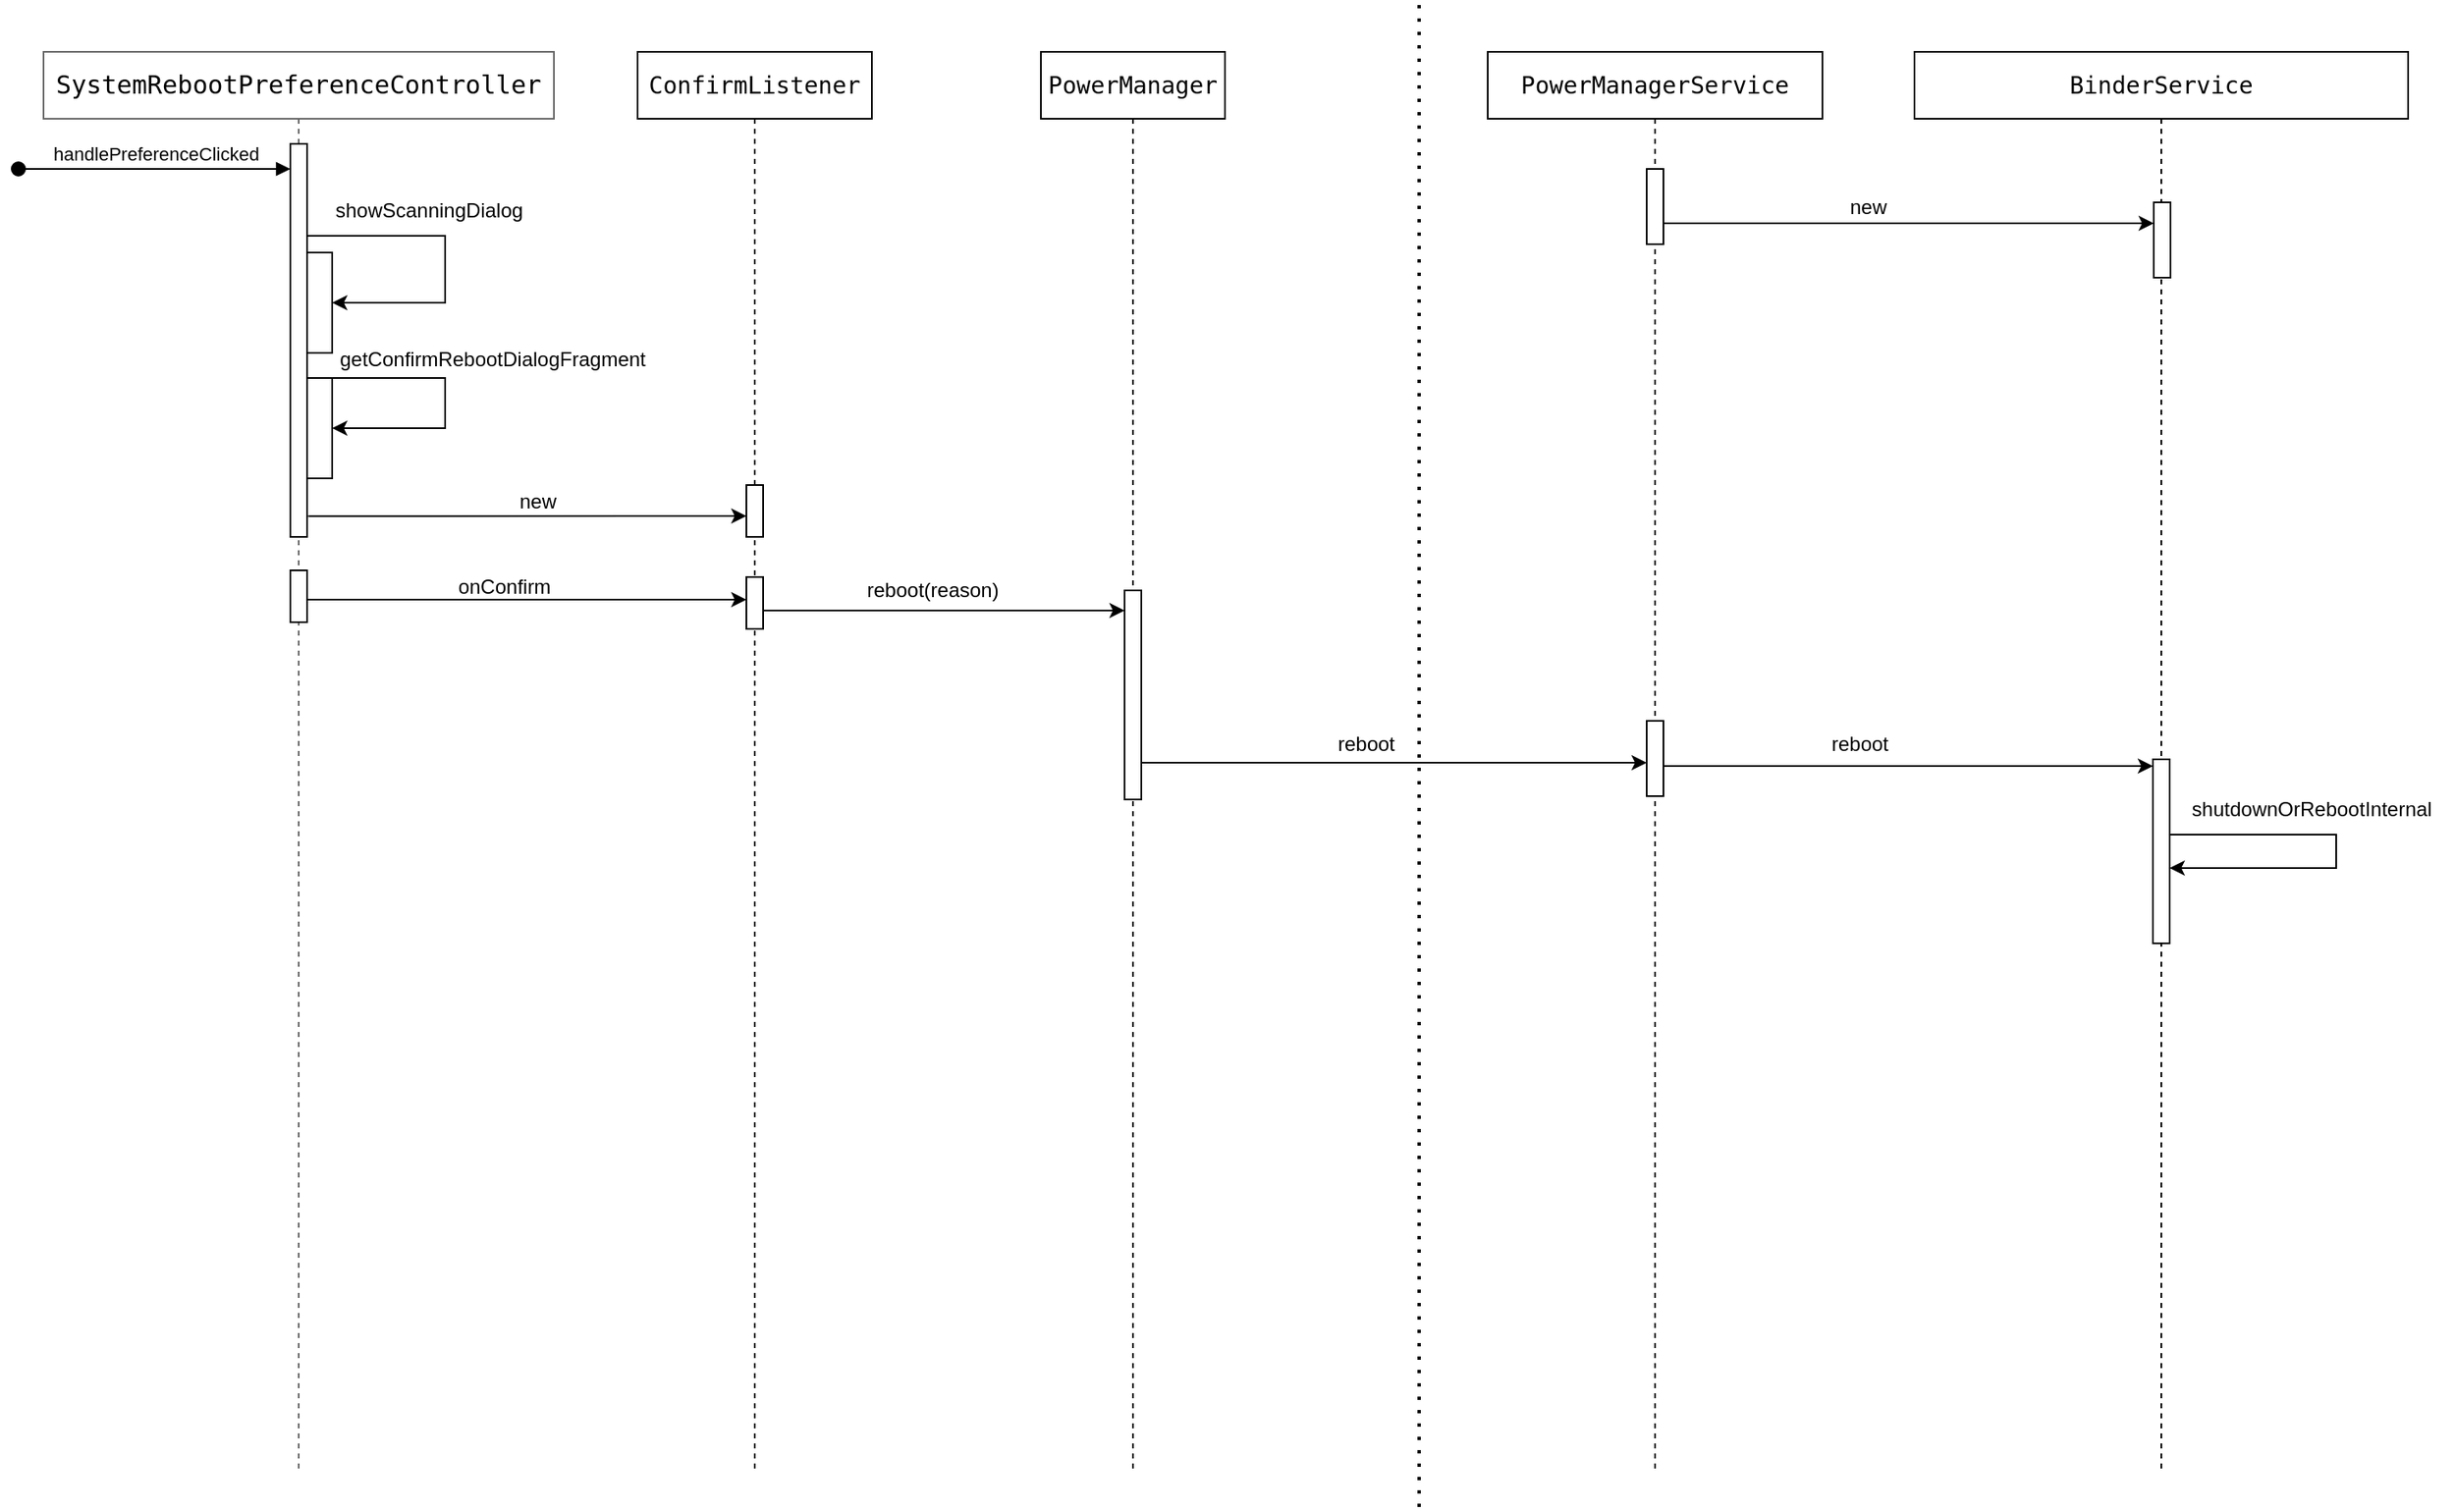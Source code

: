 <mxfile version="21.7.5" type="github">
  <diagram name="Page-1" id="2YBvvXClWsGukQMizWep">
    <mxGraphModel dx="2284" dy="771" grid="1" gridSize="10" guides="1" tooltips="1" connect="1" arrows="1" fold="1" page="1" pageScale="1" pageWidth="850" pageHeight="1100" math="0" shadow="0">
      <root>
        <mxCell id="0" />
        <mxCell id="1" parent="0" />
        <mxCell id="wsWi3bMlTMWLQj8raXSB-1" value="&lt;div style=&quot;font-family: &amp;quot;Source Code Pro&amp;quot;, monospace; font-size: 11.3pt;&quot;&gt;&lt;font color=&quot;#000000&quot;&gt;SystemRebootPreferenceController&lt;/font&gt;&lt;/div&gt;" style="shape=umlLifeline;perimeter=lifelinePerimeter;whiteSpace=wrap;html=1;container=0;dropTarget=0;collapsible=0;recursiveResize=0;outlineConnect=0;portConstraint=eastwest;newEdgeStyle={&quot;edgeStyle&quot;:&quot;elbowEdgeStyle&quot;,&quot;elbow&quot;:&quot;vertical&quot;,&quot;curved&quot;:0,&quot;rounded&quot;:0};fillColor=default;fontColor=#333333;strokeColor=#666666;" parent="1" vertex="1">
          <mxGeometry x="-130" y="70" width="305" height="850" as="geometry" />
        </mxCell>
        <mxCell id="wsWi3bMlTMWLQj8raXSB-2" value="" style="html=1;points=[];perimeter=orthogonalPerimeter;outlineConnect=0;targetShapes=umlLifeline;portConstraint=eastwest;newEdgeStyle={&quot;edgeStyle&quot;:&quot;elbowEdgeStyle&quot;,&quot;elbow&quot;:&quot;vertical&quot;,&quot;curved&quot;:0,&quot;rounded&quot;:0};" parent="wsWi3bMlTMWLQj8raXSB-1" vertex="1">
          <mxGeometry x="147.5" y="55" width="10" height="235" as="geometry" />
        </mxCell>
        <mxCell id="wsWi3bMlTMWLQj8raXSB-3" value="handlePreferenceClicked" style="html=1;verticalAlign=bottom;startArrow=oval;endArrow=block;startSize=8;edgeStyle=elbowEdgeStyle;elbow=vertical;curved=0;rounded=0;" parent="wsWi3bMlTMWLQj8raXSB-1" target="wsWi3bMlTMWLQj8raXSB-2" edge="1">
          <mxGeometry relative="1" as="geometry">
            <mxPoint x="-15" y="70" as="sourcePoint" />
          </mxGeometry>
        </mxCell>
        <mxCell id="ExgLq3ulv9b8SYXM1K6a-39" value="" style="html=1;points=[];perimeter=orthogonalPerimeter;outlineConnect=0;targetShapes=umlLifeline;portConstraint=eastwest;newEdgeStyle={&quot;edgeStyle&quot;:&quot;elbowEdgeStyle&quot;,&quot;elbow&quot;:&quot;vertical&quot;,&quot;curved&quot;:0,&quot;rounded&quot;:0};" vertex="1" parent="wsWi3bMlTMWLQj8raXSB-1">
          <mxGeometry x="147.5" y="310" width="10" height="31" as="geometry" />
        </mxCell>
        <mxCell id="wsWi3bMlTMWLQj8raXSB-9" value="&lt;div style=&quot;font-family: &amp;quot;Source Code Pro&amp;quot;, monospace; font-size: 11.3pt;&quot;&gt;&lt;div style=&quot;font-size: 11.3pt;&quot;&gt;&lt;div style=&quot;font-size: 10.5pt;&quot;&gt;PowerManagerService&lt;/div&gt;&lt;/div&gt;&lt;/div&gt;" style="shape=umlLifeline;perimeter=lifelinePerimeter;whiteSpace=wrap;html=1;container=0;dropTarget=0;collapsible=0;recursiveResize=0;outlineConnect=0;portConstraint=eastwest;newEdgeStyle={&quot;edgeStyle&quot;:&quot;elbowEdgeStyle&quot;,&quot;elbow&quot;:&quot;vertical&quot;,&quot;curved&quot;:0,&quot;rounded&quot;:0};" parent="1" vertex="1">
          <mxGeometry x="733" y="70" width="200" height="850" as="geometry" />
        </mxCell>
        <mxCell id="wsWi3bMlTMWLQj8raXSB-10" style="edgeStyle=elbowEdgeStyle;rounded=0;orthogonalLoop=1;jettySize=auto;html=1;elbow=vertical;curved=0;" parent="wsWi3bMlTMWLQj8raXSB-9" target="wsWi3bMlTMWLQj8raXSB-9" edge="1">
          <mxGeometry relative="1" as="geometry">
            <mxPoint x="100" y="250" as="sourcePoint" />
          </mxGeometry>
        </mxCell>
        <mxCell id="wsWi3bMlTMWLQj8raXSB-71" value="" style="html=1;points=[];perimeter=orthogonalPerimeter;outlineConnect=0;targetShapes=umlLifeline;portConstraint=eastwest;newEdgeStyle={&quot;edgeStyle&quot;:&quot;elbowEdgeStyle&quot;,&quot;elbow&quot;:&quot;vertical&quot;,&quot;curved&quot;:0,&quot;rounded&quot;:0};" parent="wsWi3bMlTMWLQj8raXSB-9" vertex="1">
          <mxGeometry x="95" y="400" width="10" height="45" as="geometry" />
        </mxCell>
        <mxCell id="ExgLq3ulv9b8SYXM1K6a-30" value="" style="html=1;points=[];perimeter=orthogonalPerimeter;outlineConnect=0;targetShapes=umlLifeline;portConstraint=eastwest;newEdgeStyle={&quot;edgeStyle&quot;:&quot;elbowEdgeStyle&quot;,&quot;elbow&quot;:&quot;vertical&quot;,&quot;curved&quot;:0,&quot;rounded&quot;:0};" vertex="1" parent="wsWi3bMlTMWLQj8raXSB-9">
          <mxGeometry x="95" y="70" width="10" height="45" as="geometry" />
        </mxCell>
        <mxCell id="wsWi3bMlTMWLQj8raXSB-12" value="&lt;div style=&quot;font-family: &amp;quot;Source Code Pro&amp;quot;, monospace; font-size: 11.3pt;&quot;&gt;&lt;div style=&quot;font-size: 10.5pt;&quot;&gt;ConfirmListener&lt;/div&gt;&lt;/div&gt;" style="shape=umlLifeline;perimeter=lifelinePerimeter;whiteSpace=wrap;html=1;container=0;dropTarget=0;collapsible=0;recursiveResize=0;outlineConnect=0;portConstraint=eastwest;newEdgeStyle={&quot;edgeStyle&quot;:&quot;elbowEdgeStyle&quot;,&quot;elbow&quot;:&quot;vertical&quot;,&quot;curved&quot;:0,&quot;rounded&quot;:0};" parent="1" vertex="1">
          <mxGeometry x="225" y="70" width="140" height="850" as="geometry" />
        </mxCell>
        <mxCell id="wsWi3bMlTMWLQj8raXSB-13" value="" style="html=1;points=[];perimeter=orthogonalPerimeter;outlineConnect=0;targetShapes=umlLifeline;portConstraint=eastwest;newEdgeStyle={&quot;edgeStyle&quot;:&quot;elbowEdgeStyle&quot;,&quot;elbow&quot;:&quot;vertical&quot;,&quot;curved&quot;:0,&quot;rounded&quot;:0};" parent="wsWi3bMlTMWLQj8raXSB-12" vertex="1">
          <mxGeometry x="65" y="259" width="10" height="31" as="geometry" />
        </mxCell>
        <mxCell id="ExgLq3ulv9b8SYXM1K6a-40" value="" style="html=1;points=[];perimeter=orthogonalPerimeter;outlineConnect=0;targetShapes=umlLifeline;portConstraint=eastwest;newEdgeStyle={&quot;edgeStyle&quot;:&quot;elbowEdgeStyle&quot;,&quot;elbow&quot;:&quot;vertical&quot;,&quot;curved&quot;:0,&quot;rounded&quot;:0};" vertex="1" parent="wsWi3bMlTMWLQj8raXSB-12">
          <mxGeometry x="65" y="314" width="10" height="31" as="geometry" />
        </mxCell>
        <mxCell id="wsWi3bMlTMWLQj8raXSB-19" value="&lt;div style=&quot;font-family: &amp;quot;Source Code Pro&amp;quot;, monospace; font-size: 11.3pt;&quot;&gt;&lt;div style=&quot;font-size: 11.3pt;&quot;&gt;&lt;div style=&quot;font-size: 10.5pt;&quot;&gt;BinderService&lt;/div&gt;&lt;/div&gt;&lt;/div&gt;" style="shape=umlLifeline;perimeter=lifelinePerimeter;whiteSpace=wrap;html=1;container=0;dropTarget=0;collapsible=0;recursiveResize=0;outlineConnect=0;portConstraint=eastwest;newEdgeStyle={&quot;edgeStyle&quot;:&quot;elbowEdgeStyle&quot;,&quot;elbow&quot;:&quot;vertical&quot;,&quot;curved&quot;:0,&quot;rounded&quot;:0};" parent="1" vertex="1">
          <mxGeometry x="988" y="70" width="295" height="850" as="geometry" />
        </mxCell>
        <mxCell id="wsWi3bMlTMWLQj8raXSB-75" value="" style="html=1;points=[];perimeter=orthogonalPerimeter;outlineConnect=0;targetShapes=umlLifeline;portConstraint=eastwest;newEdgeStyle={&quot;edgeStyle&quot;:&quot;elbowEdgeStyle&quot;,&quot;elbow&quot;:&quot;vertical&quot;,&quot;curved&quot;:0,&quot;rounded&quot;:0};" parent="wsWi3bMlTMWLQj8raXSB-19" vertex="1">
          <mxGeometry x="142.5" y="423" width="10" height="110" as="geometry" />
        </mxCell>
        <mxCell id="ExgLq3ulv9b8SYXM1K6a-31" value="" style="html=1;points=[];perimeter=orthogonalPerimeter;outlineConnect=0;targetShapes=umlLifeline;portConstraint=eastwest;newEdgeStyle={&quot;edgeStyle&quot;:&quot;elbowEdgeStyle&quot;,&quot;elbow&quot;:&quot;vertical&quot;,&quot;curved&quot;:0,&quot;rounded&quot;:0};" vertex="1" parent="wsWi3bMlTMWLQj8raXSB-19">
          <mxGeometry x="143" y="90" width="10" height="45" as="geometry" />
        </mxCell>
        <mxCell id="ExgLq3ulv9b8SYXM1K6a-37" style="edgeStyle=elbowEdgeStyle;rounded=0;orthogonalLoop=1;jettySize=auto;html=1;elbow=vertical;curved=0;" edge="1" parent="wsWi3bMlTMWLQj8raXSB-19" source="wsWi3bMlTMWLQj8raXSB-75" target="wsWi3bMlTMWLQj8raXSB-75">
          <mxGeometry relative="1" as="geometry">
            <Array as="points">
              <mxPoint x="252" y="473" />
            </Array>
          </mxGeometry>
        </mxCell>
        <mxCell id="wsWi3bMlTMWLQj8raXSB-72" value="" style="edgeStyle=elbowEdgeStyle;rounded=0;orthogonalLoop=1;jettySize=auto;html=1;elbow=vertical;curved=0;" parent="1" source="wsWi3bMlTMWLQj8raXSB-93" target="wsWi3bMlTMWLQj8raXSB-71" edge="1">
          <mxGeometry relative="1" as="geometry">
            <mxPoint x="500" y="492.833" as="sourcePoint" />
            <Array as="points">
              <mxPoint x="570" y="490" />
            </Array>
          </mxGeometry>
        </mxCell>
        <mxCell id="wsWi3bMlTMWLQj8raXSB-79" value="" style="endArrow=none;dashed=1;html=1;dashPattern=1 3;strokeWidth=2;rounded=0;" parent="1" edge="1">
          <mxGeometry width="50" height="50" relative="1" as="geometry">
            <mxPoint x="692" y="940" as="sourcePoint" />
            <mxPoint x="692" y="40" as="targetPoint" />
          </mxGeometry>
        </mxCell>
        <mxCell id="wsWi3bMlTMWLQj8raXSB-93" value="&lt;div style=&quot;font-family: &amp;quot;Source Code Pro&amp;quot;, monospace; font-size: 11.3pt;&quot;&gt;&lt;div style=&quot;font-size: 11.3pt;&quot;&gt;&lt;div style=&quot;font-size: 10.5pt;&quot;&gt;PowerManager&lt;/div&gt;&lt;/div&gt;&lt;/div&gt;" style="shape=umlLifeline;perimeter=lifelinePerimeter;whiteSpace=wrap;html=1;container=0;dropTarget=0;collapsible=0;recursiveResize=0;outlineConnect=0;portConstraint=eastwest;newEdgeStyle={&quot;edgeStyle&quot;:&quot;elbowEdgeStyle&quot;,&quot;elbow&quot;:&quot;vertical&quot;,&quot;curved&quot;:0,&quot;rounded&quot;:0};" parent="1" vertex="1">
          <mxGeometry x="466" y="70" width="110" height="850" as="geometry" />
        </mxCell>
        <mxCell id="wsWi3bMlTMWLQj8raXSB-41" value="" style="html=1;points=[];perimeter=orthogonalPerimeter;outlineConnect=0;targetShapes=umlLifeline;portConstraint=eastwest;newEdgeStyle={&quot;edgeStyle&quot;:&quot;elbowEdgeStyle&quot;,&quot;elbow&quot;:&quot;vertical&quot;,&quot;curved&quot;:0,&quot;rounded&quot;:0};" parent="wsWi3bMlTMWLQj8raXSB-93" vertex="1">
          <mxGeometry x="50" y="322" width="10" height="125" as="geometry" />
        </mxCell>
        <mxCell id="ExgLq3ulv9b8SYXM1K6a-10" value="" style="whiteSpace=wrap;html=1;" vertex="1" parent="1">
          <mxGeometry x="27.5" y="190" width="15" height="60" as="geometry" />
        </mxCell>
        <mxCell id="ExgLq3ulv9b8SYXM1K6a-11" value="" style="edgeStyle=elbowEdgeStyle;rounded=0;orthogonalLoop=1;jettySize=auto;html=1;elbow=vertical;curved=0;entryX=1;entryY=0.5;entryDx=0;entryDy=0;" edge="1" parent="1" source="wsWi3bMlTMWLQj8raXSB-2" target="ExgLq3ulv9b8SYXM1K6a-10">
          <mxGeometry relative="1" as="geometry">
            <Array as="points">
              <mxPoint x="110" y="180" />
            </Array>
          </mxGeometry>
        </mxCell>
        <mxCell id="ExgLq3ulv9b8SYXM1K6a-12" value="showScanningDialog" style="text;html=1;align=center;verticalAlign=middle;resizable=0;points=[];autosize=1;strokeColor=none;fillColor=none;" vertex="1" parent="1">
          <mxGeometry x="30" y="150" width="140" height="30" as="geometry" />
        </mxCell>
        <mxCell id="ExgLq3ulv9b8SYXM1K6a-15" value="" style="whiteSpace=wrap;html=1;" vertex="1" parent="1">
          <mxGeometry x="27.5" y="265" width="15" height="60" as="geometry" />
        </mxCell>
        <mxCell id="ExgLq3ulv9b8SYXM1K6a-18" style="edgeStyle=none;rounded=0;orthogonalLoop=1;jettySize=auto;html=1;entryX=1;entryY=0.5;entryDx=0;entryDy=0;" edge="1" parent="1" source="ExgLq3ulv9b8SYXM1K6a-15" target="ExgLq3ulv9b8SYXM1K6a-15">
          <mxGeometry relative="1" as="geometry" />
        </mxCell>
        <mxCell id="ExgLq3ulv9b8SYXM1K6a-19" value="" style="edgeStyle=elbowEdgeStyle;rounded=0;orthogonalLoop=1;jettySize=auto;html=1;elbow=vertical;curved=0;entryX=1;entryY=0.5;entryDx=0;entryDy=0;exitX=0;exitY=0;exitDx=0;exitDy=0;" edge="1" parent="1" source="ExgLq3ulv9b8SYXM1K6a-15" target="ExgLq3ulv9b8SYXM1K6a-15">
          <mxGeometry relative="1" as="geometry">
            <mxPoint x="38" y="190" as="sourcePoint" />
            <mxPoint x="53" y="230" as="targetPoint" />
            <Array as="points">
              <mxPoint x="110" y="260" />
            </Array>
          </mxGeometry>
        </mxCell>
        <mxCell id="ExgLq3ulv9b8SYXM1K6a-20" value="getConfirmRebootDialogFragment" style="text;html=1;align=center;verticalAlign=middle;resizable=0;points=[];autosize=1;strokeColor=none;fillColor=none;" vertex="1" parent="1">
          <mxGeometry x="33" y="239" width="210" height="30" as="geometry" />
        </mxCell>
        <mxCell id="ExgLq3ulv9b8SYXM1K6a-23" value="" style="edgeStyle=elbowEdgeStyle;rounded=0;orthogonalLoop=1;jettySize=auto;html=1;elbow=vertical;curved=0;" edge="1" parent="1">
          <mxGeometry relative="1" as="geometry">
            <mxPoint x="28.167" y="347.667" as="sourcePoint" />
            <mxPoint x="290" y="347.333" as="targetPoint" />
          </mxGeometry>
        </mxCell>
        <mxCell id="ExgLq3ulv9b8SYXM1K6a-24" value="new" style="text;html=1;align=center;verticalAlign=middle;resizable=0;points=[];autosize=1;strokeColor=none;fillColor=none;" vertex="1" parent="1">
          <mxGeometry x="140" y="324" width="50" height="30" as="geometry" />
        </mxCell>
        <mxCell id="ExgLq3ulv9b8SYXM1K6a-25" value="" style="endArrow=classic;html=1;rounded=0;endFill=1;" edge="1" parent="1">
          <mxGeometry width="50" height="50" relative="1" as="geometry">
            <mxPoint x="300" y="404" as="sourcePoint" />
            <mxPoint x="516.0" y="404" as="targetPoint" />
            <Array as="points" />
          </mxGeometry>
        </mxCell>
        <mxCell id="ExgLq3ulv9b8SYXM1K6a-32" value="" style="edgeStyle=elbowEdgeStyle;rounded=0;orthogonalLoop=1;jettySize=auto;html=1;elbow=vertical;curved=0;" edge="1" parent="1" source="ExgLq3ulv9b8SYXM1K6a-30" target="ExgLq3ulv9b8SYXM1K6a-31">
          <mxGeometry relative="1" as="geometry" />
        </mxCell>
        <mxCell id="ExgLq3ulv9b8SYXM1K6a-33" value="new" style="text;html=1;align=center;verticalAlign=middle;resizable=0;points=[];autosize=1;strokeColor=none;fillColor=none;" vertex="1" parent="1">
          <mxGeometry x="935" y="148" width="50" height="30" as="geometry" />
        </mxCell>
        <mxCell id="ExgLq3ulv9b8SYXM1K6a-34" style="edgeStyle=elbowEdgeStyle;rounded=0;orthogonalLoop=1;jettySize=auto;html=1;elbow=vertical;curved=0;" edge="1" parent="1">
          <mxGeometry relative="1" as="geometry">
            <mxPoint x="838" y="497" as="sourcePoint" />
            <mxPoint x="1130.5" y="497" as="targetPoint" />
          </mxGeometry>
        </mxCell>
        <mxCell id="ExgLq3ulv9b8SYXM1K6a-35" value="reboot" style="text;html=1;align=center;verticalAlign=middle;resizable=0;points=[];autosize=1;strokeColor=none;fillColor=none;" vertex="1" parent="1">
          <mxGeometry x="925" y="469" width="60" height="30" as="geometry" />
        </mxCell>
        <mxCell id="ExgLq3ulv9b8SYXM1K6a-38" value="shutdownOrRebootInternal" style="text;html=1;align=center;verticalAlign=middle;resizable=0;points=[];autosize=1;strokeColor=none;fillColor=none;" vertex="1" parent="1">
          <mxGeometry x="1140" y="508" width="170" height="30" as="geometry" />
        </mxCell>
        <mxCell id="ExgLq3ulv9b8SYXM1K6a-41" style="edgeStyle=elbowEdgeStyle;rounded=0;orthogonalLoop=1;jettySize=auto;html=1;elbow=vertical;curved=0;" edge="1" parent="1" source="ExgLq3ulv9b8SYXM1K6a-39" target="ExgLq3ulv9b8SYXM1K6a-40">
          <mxGeometry relative="1" as="geometry">
            <Array as="points" />
          </mxGeometry>
        </mxCell>
        <mxCell id="ExgLq3ulv9b8SYXM1K6a-42" value="onConfirm" style="text;html=1;align=center;verticalAlign=middle;resizable=0;points=[];autosize=1;strokeColor=none;fillColor=none;" vertex="1" parent="1">
          <mxGeometry x="105" y="375" width="80" height="30" as="geometry" />
        </mxCell>
        <mxCell id="ExgLq3ulv9b8SYXM1K6a-44" value="reboot(reason)" style="text;html=1;align=center;verticalAlign=middle;resizable=0;points=[];autosize=1;strokeColor=none;fillColor=none;" vertex="1" parent="1">
          <mxGeometry x="351" y="377" width="100" height="30" as="geometry" />
        </mxCell>
        <mxCell id="ExgLq3ulv9b8SYXM1K6a-45" value="reboot" style="text;html=1;align=center;verticalAlign=middle;resizable=0;points=[];autosize=1;strokeColor=none;fillColor=none;" vertex="1" parent="1">
          <mxGeometry x="630" y="469" width="60" height="30" as="geometry" />
        </mxCell>
      </root>
    </mxGraphModel>
  </diagram>
</mxfile>
